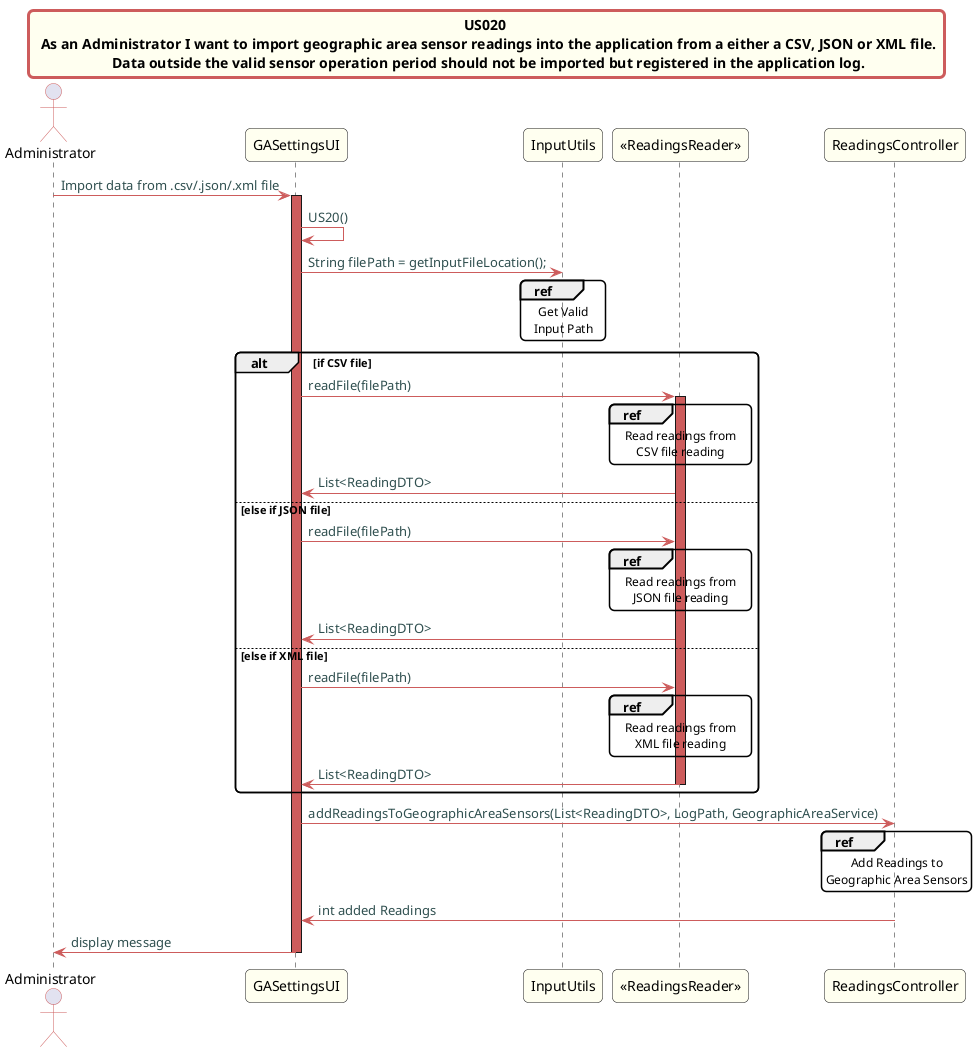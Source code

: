 @startuml

skinparam titleBorderRoundCorner 10
skinparam titleBorderThickness 3
skinparam titleBorderColor indianred
skinparam titleBackgroundColor ivory
skinparam FontName quicksand

skinparam actor {
  BorderColor indianred
  }

skinparam sequence {
  LifeLineBackgroundColor indianred
  ParticipantBackgroundColor ivory
}

skinparam roundcorner 10

skinparam component {
  arrowThickness 1
  ArrowFontName Verdana
  ArrowColor indianred
  ArrowFontColor darkslategrey
}

title US020 \n  As an Administrator I want to import geographic area sensor readings into the application from a either a CSV, JSON or XML file. \n Data outside the valid sensor operation period should not be imported but registered in the application log.


actor Administrator
Administrator -> GASettingsUI: Import data from .csv/.json/.xml file
activate GASettingsUI
GASettingsUI -> GASettingsUI: US20()
GASettingsUI -> InputUtils: String filePath = getInputFileLocation();
ref over InputUtils
Get Valid
Input Path
end ref


alt if CSV file
GASettingsUI -> "<<ReadingsReader>>": readFile(filePath)
activate "<<ReadingsReader>>"
ref over "<<ReadingsReader>>"
Read readings from
CSV file reading
end ref


"<<ReadingsReader>>" -> GASettingsUI: List<ReadingDTO>
else else if JSON file
GASettingsUI -> "<<ReadingsReader>>": readFile(filePath)
ref over "<<ReadingsReader>>"
Read readings from
JSON file reading
end ref
"<<ReadingsReader>>" -> GASettingsUI: List<ReadingDTO>
else else if XML file
GASettingsUI -> "<<ReadingsReader>>": readFile(filePath)
ref over "<<ReadingsReader>>"
Read readings from
XML file reading
end ref
"<<ReadingsReader>>" -> GASettingsUI: List<ReadingDTO>
deactivate "<<ReadingsReader>>"
end


GASettingsUI -> ReadingsController: addReadingsToGeographicAreaSensors(List<ReadingDTO>, LogPath, GeographicAreaService)
ref over ReadingsController
Add Readings to
Geographic Area Sensors
end ref
ReadingsController -> GASettingsUI: int added Readings
GASettingsUI -> Administrator: display message
deactivate GASettingsUI

@enduml